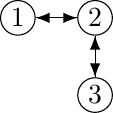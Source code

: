 \documentclass[tikz]{standalone}
\usetikzlibrary{arrows, arrows.meta, calc, positioning}
\tikzset{arrow/.style = {-{Latex[length=.5em]}}}
\begin{document}
\begin{tikzpicture}
    \begin{scope}[every node/.style = {draw, circle, minimum size = 1.25em, inner sep=0pt}]
        \node[draw] (1) at (0,0) {1};
        \node[draw] (2) [right=1.5em of 1] {2};
        \node[draw] (3) [below=1.5em of 2] {3};

        \draw[arrow] (1) to (2);
        \draw[arrow] (2) to (1);
        \draw[arrow] (2) to (3);
        \draw[arrow] (3) to (2);
    \end{scope}
\end{tikzpicture}
\end{document}
